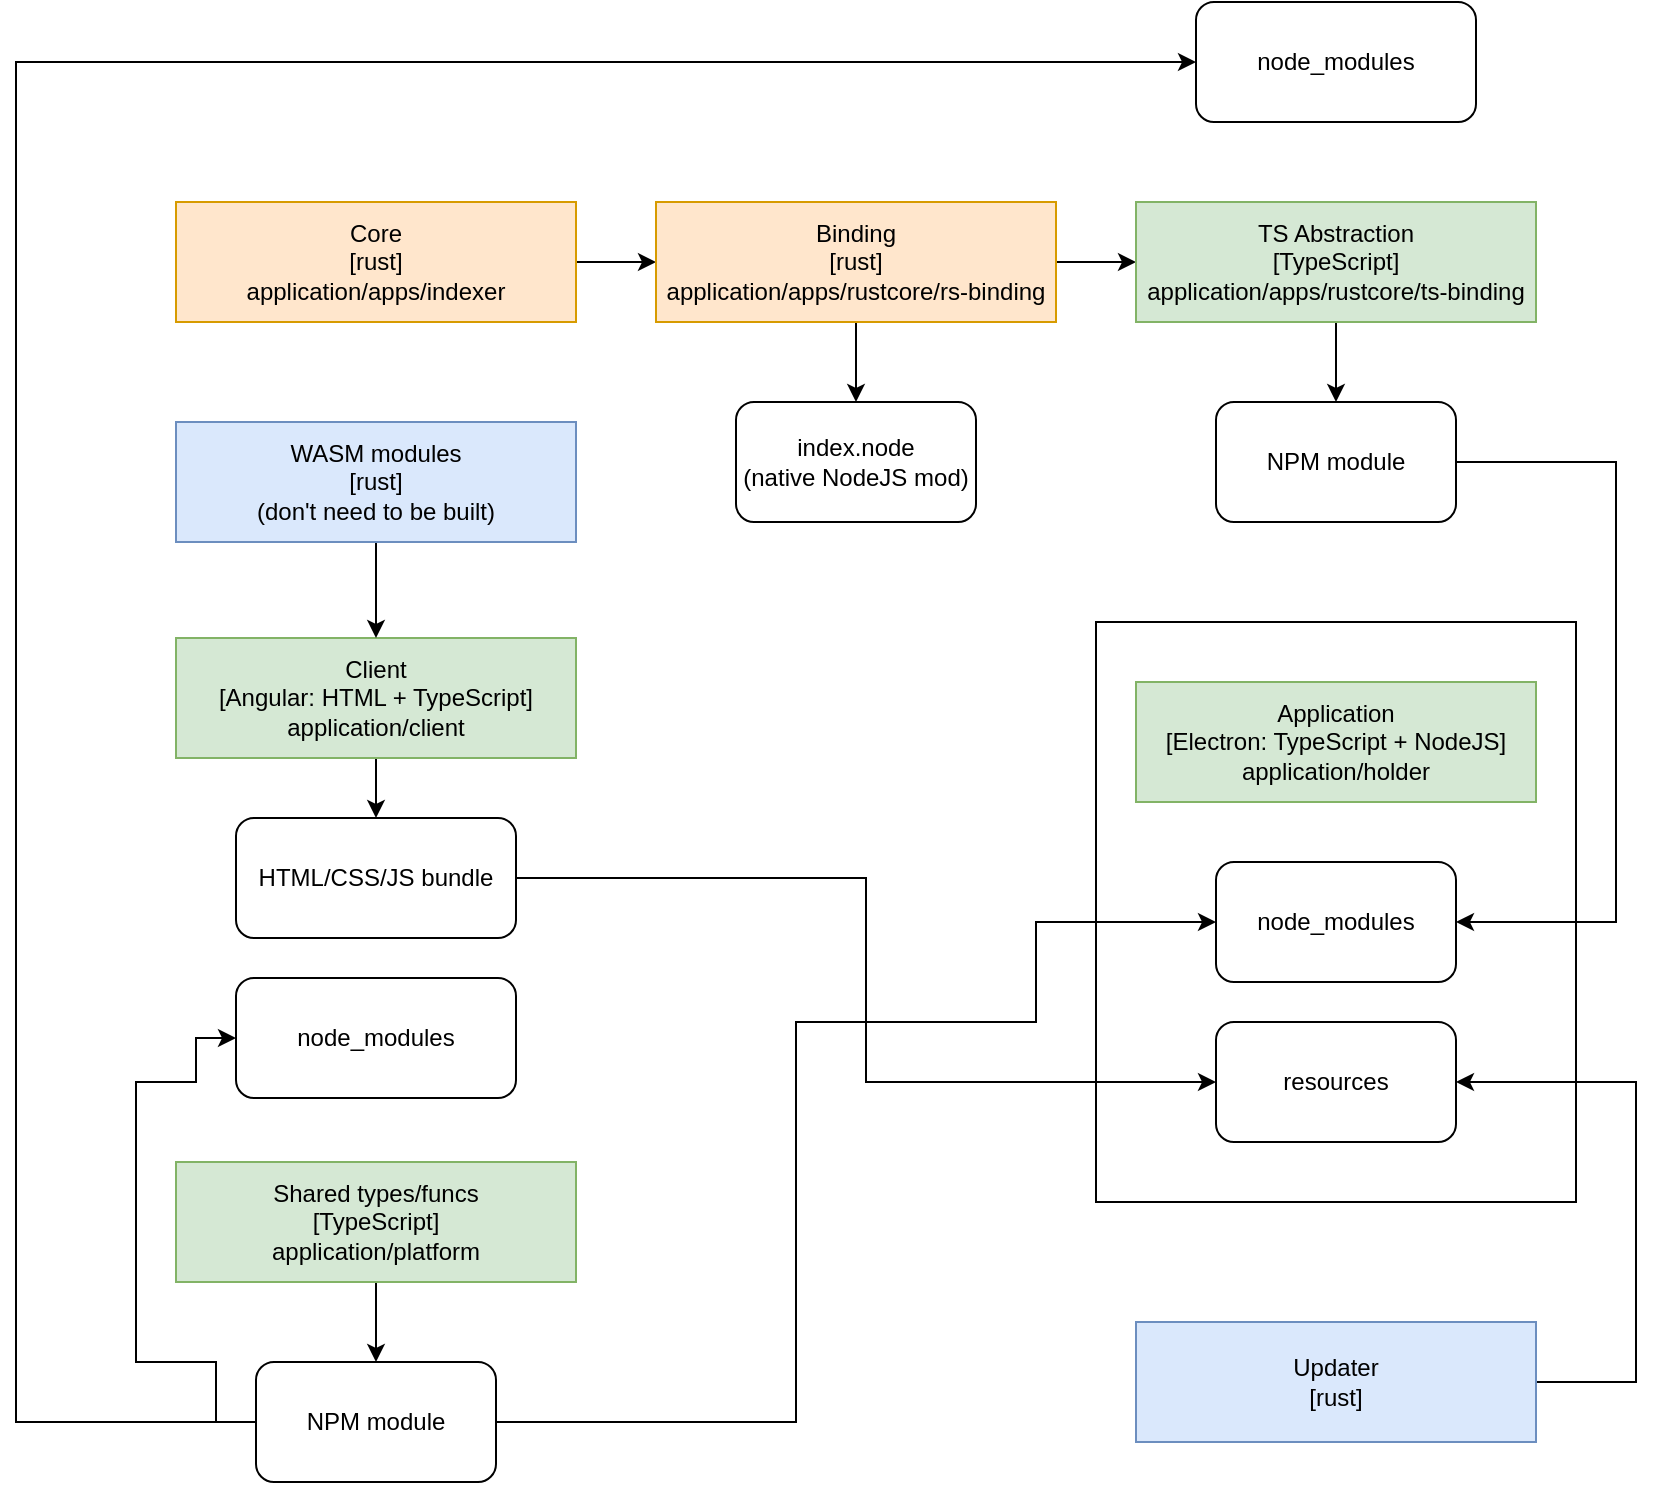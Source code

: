 <mxfile version="22.1.3" type="github">
  <diagram name="Page-1" id="U3YRdh-_FwdylBAqIgM6">
    <mxGraphModel dx="2261" dy="1873" grid="1" gridSize="10" guides="1" tooltips="1" connect="1" arrows="1" fold="1" page="1" pageScale="1" pageWidth="827" pageHeight="1169" math="0" shadow="0">
      <root>
        <mxCell id="0" />
        <mxCell id="1" parent="0" />
        <mxCell id="6jnQ-SL6PuQqEj748WKB-20" value="" style="rounded=0;whiteSpace=wrap;html=1;" vertex="1" parent="1">
          <mxGeometry x="500" y="250" width="240" height="290" as="geometry" />
        </mxCell>
        <mxCell id="6jnQ-SL6PuQqEj748WKB-5" style="edgeStyle=orthogonalEdgeStyle;rounded=0;orthogonalLoop=1;jettySize=auto;html=1;exitX=1;exitY=0.5;exitDx=0;exitDy=0;" edge="1" parent="1" source="6jnQ-SL6PuQqEj748WKB-1" target="6jnQ-SL6PuQqEj748WKB-2">
          <mxGeometry relative="1" as="geometry" />
        </mxCell>
        <mxCell id="6jnQ-SL6PuQqEj748WKB-1" value="Core&lt;br&gt;[rust]&lt;br&gt;application/apps/indexer" style="rounded=0;whiteSpace=wrap;html=1;fillColor=#ffe6cc;strokeColor=#d79b00;" vertex="1" parent="1">
          <mxGeometry x="40" y="40" width="200" height="60" as="geometry" />
        </mxCell>
        <mxCell id="6jnQ-SL6PuQqEj748WKB-4" style="edgeStyle=orthogonalEdgeStyle;rounded=0;orthogonalLoop=1;jettySize=auto;html=1;exitX=0.5;exitY=1;exitDx=0;exitDy=0;entryX=0.5;entryY=0;entryDx=0;entryDy=0;" edge="1" parent="1" source="6jnQ-SL6PuQqEj748WKB-2" target="6jnQ-SL6PuQqEj748WKB-3">
          <mxGeometry relative="1" as="geometry" />
        </mxCell>
        <mxCell id="6jnQ-SL6PuQqEj748WKB-7" style="edgeStyle=orthogonalEdgeStyle;rounded=0;orthogonalLoop=1;jettySize=auto;html=1;exitX=1;exitY=0.5;exitDx=0;exitDy=0;entryX=0;entryY=0.5;entryDx=0;entryDy=0;" edge="1" parent="1" source="6jnQ-SL6PuQqEj748WKB-2" target="6jnQ-SL6PuQqEj748WKB-6">
          <mxGeometry relative="1" as="geometry" />
        </mxCell>
        <mxCell id="6jnQ-SL6PuQqEj748WKB-2" value="Binding&lt;br&gt;[rust]&lt;br&gt;application/apps/rustcore/rs-binding" style="rounded=0;whiteSpace=wrap;html=1;fillColor=#ffe6cc;strokeColor=#d79b00;" vertex="1" parent="1">
          <mxGeometry x="280" y="40" width="200" height="60" as="geometry" />
        </mxCell>
        <mxCell id="6jnQ-SL6PuQqEj748WKB-3" value="index.node&lt;br&gt;(native NodeJS mod)" style="rounded=1;whiteSpace=wrap;html=1;" vertex="1" parent="1">
          <mxGeometry x="320" y="140" width="120" height="60" as="geometry" />
        </mxCell>
        <mxCell id="6jnQ-SL6PuQqEj748WKB-9" style="edgeStyle=orthogonalEdgeStyle;rounded=0;orthogonalLoop=1;jettySize=auto;html=1;exitX=0.5;exitY=1;exitDx=0;exitDy=0;entryX=0.5;entryY=0;entryDx=0;entryDy=0;" edge="1" parent="1" source="6jnQ-SL6PuQqEj748WKB-6" target="6jnQ-SL6PuQqEj748WKB-8">
          <mxGeometry relative="1" as="geometry" />
        </mxCell>
        <mxCell id="6jnQ-SL6PuQqEj748WKB-6" value="TS Abstraction&lt;br&gt;[TypeScript]&lt;br&gt;application/apps/rustcore/ts-binding" style="rounded=0;whiteSpace=wrap;html=1;fillColor=#d5e8d4;strokeColor=#82b366;" vertex="1" parent="1">
          <mxGeometry x="520" y="40" width="200" height="60" as="geometry" />
        </mxCell>
        <mxCell id="6jnQ-SL6PuQqEj748WKB-12" style="edgeStyle=orthogonalEdgeStyle;rounded=0;orthogonalLoop=1;jettySize=auto;html=1;exitX=1;exitY=0.5;exitDx=0;exitDy=0;entryX=1;entryY=0.5;entryDx=0;entryDy=0;" edge="1" parent="1" source="6jnQ-SL6PuQqEj748WKB-8" target="6jnQ-SL6PuQqEj748WKB-11">
          <mxGeometry relative="1" as="geometry">
            <Array as="points">
              <mxPoint x="760" y="170" />
              <mxPoint x="760" y="400" />
            </Array>
          </mxGeometry>
        </mxCell>
        <mxCell id="6jnQ-SL6PuQqEj748WKB-8" value="NPM module" style="rounded=1;whiteSpace=wrap;html=1;" vertex="1" parent="1">
          <mxGeometry x="560" y="140" width="120" height="60" as="geometry" />
        </mxCell>
        <mxCell id="6jnQ-SL6PuQqEj748WKB-10" value="Application&lt;br&gt;[Electron: TypeScript + NodeJS]&lt;br&gt;application/holder" style="rounded=0;whiteSpace=wrap;html=1;fillColor=#d5e8d4;strokeColor=#82b366;" vertex="1" parent="1">
          <mxGeometry x="520" y="280" width="200" height="60" as="geometry" />
        </mxCell>
        <mxCell id="6jnQ-SL6PuQqEj748WKB-11" value="node_modules" style="rounded=1;whiteSpace=wrap;html=1;" vertex="1" parent="1">
          <mxGeometry x="560" y="370" width="120" height="60" as="geometry" />
        </mxCell>
        <mxCell id="6jnQ-SL6PuQqEj748WKB-17" style="edgeStyle=orthogonalEdgeStyle;rounded=0;orthogonalLoop=1;jettySize=auto;html=1;exitX=0.5;exitY=1;exitDx=0;exitDy=0;entryX=0.5;entryY=0;entryDx=0;entryDy=0;" edge="1" parent="1" source="6jnQ-SL6PuQqEj748WKB-13" target="6jnQ-SL6PuQqEj748WKB-14">
          <mxGeometry relative="1" as="geometry" />
        </mxCell>
        <mxCell id="6jnQ-SL6PuQqEj748WKB-13" value="Client&lt;br&gt;[Angular: HTML + TypeScript]&lt;br&gt;application/client" style="rounded=0;whiteSpace=wrap;html=1;fillColor=#d5e8d4;strokeColor=#82b366;" vertex="1" parent="1">
          <mxGeometry x="40" y="258" width="200" height="60" as="geometry" />
        </mxCell>
        <mxCell id="6jnQ-SL6PuQqEj748WKB-16" style="edgeStyle=orthogonalEdgeStyle;rounded=0;orthogonalLoop=1;jettySize=auto;html=1;exitX=1;exitY=0.5;exitDx=0;exitDy=0;entryX=0;entryY=0.5;entryDx=0;entryDy=0;" edge="1" parent="1" source="6jnQ-SL6PuQqEj748WKB-14" target="6jnQ-SL6PuQqEj748WKB-15">
          <mxGeometry relative="1" as="geometry" />
        </mxCell>
        <mxCell id="6jnQ-SL6PuQqEj748WKB-14" value="HTML/CSS/JS bundle" style="rounded=1;whiteSpace=wrap;html=1;" vertex="1" parent="1">
          <mxGeometry x="70" y="348" width="140" height="60" as="geometry" />
        </mxCell>
        <mxCell id="6jnQ-SL6PuQqEj748WKB-15" value="resources" style="rounded=1;whiteSpace=wrap;html=1;" vertex="1" parent="1">
          <mxGeometry x="560" y="450" width="120" height="60" as="geometry" />
        </mxCell>
        <mxCell id="6jnQ-SL6PuQqEj748WKB-23" style="edgeStyle=orthogonalEdgeStyle;rounded=0;orthogonalLoop=1;jettySize=auto;html=1;exitX=0.5;exitY=1;exitDx=0;exitDy=0;entryX=0.5;entryY=0;entryDx=0;entryDy=0;" edge="1" parent="1" source="6jnQ-SL6PuQqEj748WKB-21" target="6jnQ-SL6PuQqEj748WKB-22">
          <mxGeometry relative="1" as="geometry" />
        </mxCell>
        <mxCell id="6jnQ-SL6PuQqEj748WKB-21" value="Shared types/funcs&lt;br&gt;[TypeScript]&lt;br&gt;application/platform" style="rounded=0;whiteSpace=wrap;html=1;fillColor=#d5e8d4;strokeColor=#82b366;" vertex="1" parent="1">
          <mxGeometry x="40" y="520" width="200" height="60" as="geometry" />
        </mxCell>
        <mxCell id="6jnQ-SL6PuQqEj748WKB-24" style="edgeStyle=orthogonalEdgeStyle;rounded=0;orthogonalLoop=1;jettySize=auto;html=1;exitX=1;exitY=0.5;exitDx=0;exitDy=0;entryX=0;entryY=0.5;entryDx=0;entryDy=0;" edge="1" parent="1" source="6jnQ-SL6PuQqEj748WKB-22" target="6jnQ-SL6PuQqEj748WKB-11">
          <mxGeometry relative="1" as="geometry">
            <Array as="points">
              <mxPoint x="350" y="650" />
              <mxPoint x="350" y="450" />
              <mxPoint x="470" y="450" />
              <mxPoint x="470" y="400" />
            </Array>
          </mxGeometry>
        </mxCell>
        <mxCell id="6jnQ-SL6PuQqEj748WKB-26" style="edgeStyle=orthogonalEdgeStyle;rounded=0;orthogonalLoop=1;jettySize=auto;html=1;exitX=0;exitY=0.5;exitDx=0;exitDy=0;entryX=0;entryY=0.5;entryDx=0;entryDy=0;" edge="1" parent="1" source="6jnQ-SL6PuQqEj748WKB-22" target="6jnQ-SL6PuQqEj748WKB-25">
          <mxGeometry relative="1" as="geometry">
            <Array as="points">
              <mxPoint x="60" y="650" />
              <mxPoint x="60" y="620" />
              <mxPoint x="20" y="620" />
              <mxPoint x="20" y="480" />
              <mxPoint x="50" y="480" />
              <mxPoint x="50" y="458" />
            </Array>
          </mxGeometry>
        </mxCell>
        <mxCell id="6jnQ-SL6PuQqEj748WKB-28" style="edgeStyle=orthogonalEdgeStyle;rounded=0;orthogonalLoop=1;jettySize=auto;html=1;exitX=0;exitY=0.5;exitDx=0;exitDy=0;entryX=0;entryY=0.5;entryDx=0;entryDy=0;" edge="1" parent="1" source="6jnQ-SL6PuQqEj748WKB-22" target="6jnQ-SL6PuQqEj748WKB-27">
          <mxGeometry relative="1" as="geometry">
            <Array as="points">
              <mxPoint x="-40" y="650" />
              <mxPoint x="-40" y="-30" />
            </Array>
          </mxGeometry>
        </mxCell>
        <mxCell id="6jnQ-SL6PuQqEj748WKB-22" value="NPM module" style="rounded=1;whiteSpace=wrap;html=1;" vertex="1" parent="1">
          <mxGeometry x="80" y="620" width="120" height="60" as="geometry" />
        </mxCell>
        <mxCell id="6jnQ-SL6PuQqEj748WKB-25" value="node_modules" style="rounded=1;whiteSpace=wrap;html=1;" vertex="1" parent="1">
          <mxGeometry x="70" y="428" width="140" height="60" as="geometry" />
        </mxCell>
        <mxCell id="6jnQ-SL6PuQqEj748WKB-27" value="node_modules" style="rounded=1;whiteSpace=wrap;html=1;" vertex="1" parent="1">
          <mxGeometry x="550" y="-60" width="140" height="60" as="geometry" />
        </mxCell>
        <mxCell id="6jnQ-SL6PuQqEj748WKB-30" style="edgeStyle=orthogonalEdgeStyle;rounded=0;orthogonalLoop=1;jettySize=auto;html=1;exitX=0.5;exitY=1;exitDx=0;exitDy=0;entryX=0.5;entryY=0;entryDx=0;entryDy=0;" edge="1" parent="1" source="6jnQ-SL6PuQqEj748WKB-29" target="6jnQ-SL6PuQqEj748WKB-13">
          <mxGeometry relative="1" as="geometry" />
        </mxCell>
        <mxCell id="6jnQ-SL6PuQqEj748WKB-29" value="WASM modules&lt;br&gt;[rust]&lt;br&gt;(don&#39;t need to be built)" style="rounded=0;whiteSpace=wrap;html=1;fillColor=#dae8fc;strokeColor=#6c8ebf;" vertex="1" parent="1">
          <mxGeometry x="40" y="150" width="200" height="60" as="geometry" />
        </mxCell>
        <mxCell id="6jnQ-SL6PuQqEj748WKB-32" style="edgeStyle=orthogonalEdgeStyle;rounded=0;orthogonalLoop=1;jettySize=auto;html=1;exitX=1;exitY=0.5;exitDx=0;exitDy=0;entryX=1;entryY=0.5;entryDx=0;entryDy=0;" edge="1" parent="1" source="6jnQ-SL6PuQqEj748WKB-31" target="6jnQ-SL6PuQqEj748WKB-15">
          <mxGeometry relative="1" as="geometry">
            <Array as="points">
              <mxPoint x="770" y="630" />
              <mxPoint x="770" y="480" />
            </Array>
          </mxGeometry>
        </mxCell>
        <mxCell id="6jnQ-SL6PuQqEj748WKB-31" value="Updater&lt;br&gt;[rust]" style="rounded=0;whiteSpace=wrap;html=1;fillColor=#dae8fc;strokeColor=#6c8ebf;" vertex="1" parent="1">
          <mxGeometry x="520" y="600" width="200" height="60" as="geometry" />
        </mxCell>
      </root>
    </mxGraphModel>
  </diagram>
</mxfile>
